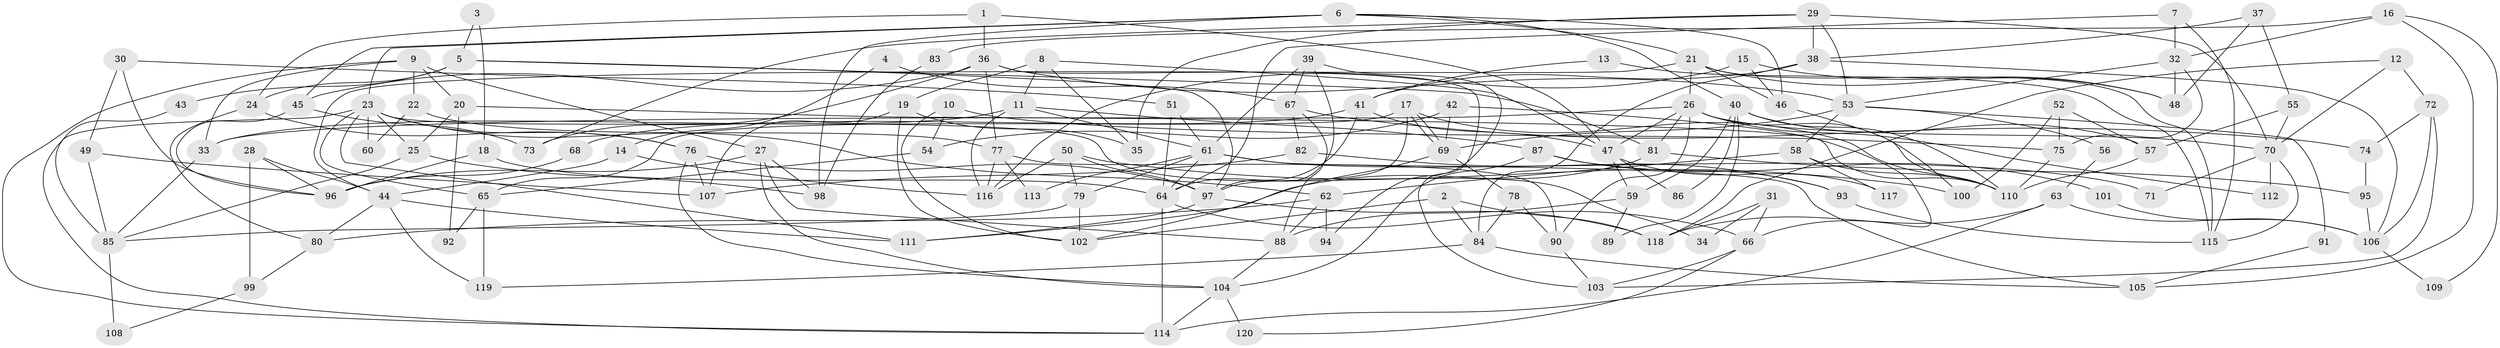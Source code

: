 // coarse degree distribution, {3: 0.19047619047619047, 2: 0.19047619047619047, 4: 0.20238095238095238, 7: 0.11904761904761904, 5: 0.17857142857142858, 10: 0.023809523809523808, 9: 0.011904761904761904, 6: 0.047619047619047616, 12: 0.011904761904761904, 8: 0.023809523809523808}
// Generated by graph-tools (version 1.1) at 2025/53/03/04/25 21:53:46]
// undirected, 120 vertices, 240 edges
graph export_dot {
graph [start="1"]
  node [color=gray90,style=filled];
  1;
  2;
  3;
  4;
  5;
  6;
  7;
  8;
  9;
  10;
  11;
  12;
  13;
  14;
  15;
  16;
  17;
  18;
  19;
  20;
  21;
  22;
  23;
  24;
  25;
  26;
  27;
  28;
  29;
  30;
  31;
  32;
  33;
  34;
  35;
  36;
  37;
  38;
  39;
  40;
  41;
  42;
  43;
  44;
  45;
  46;
  47;
  48;
  49;
  50;
  51;
  52;
  53;
  54;
  55;
  56;
  57;
  58;
  59;
  60;
  61;
  62;
  63;
  64;
  65;
  66;
  67;
  68;
  69;
  70;
  71;
  72;
  73;
  74;
  75;
  76;
  77;
  78;
  79;
  80;
  81;
  82;
  83;
  84;
  85;
  86;
  87;
  88;
  89;
  90;
  91;
  92;
  93;
  94;
  95;
  96;
  97;
  98;
  99;
  100;
  101;
  102;
  103;
  104;
  105;
  106;
  107;
  108;
  109;
  110;
  111;
  112;
  113;
  114;
  115;
  116;
  117;
  118;
  119;
  120;
  1 -- 24;
  1 -- 47;
  1 -- 36;
  2 -- 84;
  2 -- 118;
  2 -- 102;
  3 -- 18;
  3 -- 5;
  4 -- 14;
  4 -- 67;
  5 -- 97;
  5 -- 81;
  5 -- 24;
  5 -- 43;
  6 -- 98;
  6 -- 46;
  6 -- 21;
  6 -- 23;
  6 -- 40;
  6 -- 45;
  7 -- 32;
  7 -- 64;
  7 -- 115;
  8 -- 47;
  8 -- 19;
  8 -- 11;
  8 -- 35;
  9 -- 33;
  9 -- 114;
  9 -- 20;
  9 -- 22;
  9 -- 27;
  10 -- 102;
  10 -- 75;
  10 -- 54;
  11 -- 33;
  11 -- 61;
  11 -- 87;
  11 -- 116;
  12 -- 70;
  12 -- 118;
  12 -- 72;
  13 -- 115;
  13 -- 41;
  14 -- 116;
  14 -- 44;
  15 -- 116;
  15 -- 48;
  15 -- 46;
  16 -- 32;
  16 -- 105;
  16 -- 83;
  16 -- 109;
  17 -- 65;
  17 -- 69;
  17 -- 69;
  17 -- 97;
  17 -- 110;
  18 -- 96;
  18 -- 64;
  19 -- 107;
  19 -- 102;
  19 -- 35;
  20 -- 110;
  20 -- 25;
  20 -- 92;
  21 -- 115;
  21 -- 26;
  21 -- 44;
  21 -- 46;
  21 -- 48;
  22 -- 77;
  22 -- 60;
  23 -- 76;
  23 -- 25;
  23 -- 34;
  23 -- 60;
  23 -- 62;
  23 -- 65;
  23 -- 111;
  23 -- 114;
  24 -- 80;
  24 -- 76;
  25 -- 85;
  25 -- 98;
  26 -- 110;
  26 -- 33;
  26 -- 47;
  26 -- 70;
  26 -- 81;
  26 -- 90;
  26 -- 112;
  27 -- 104;
  27 -- 88;
  27 -- 96;
  27 -- 98;
  28 -- 44;
  28 -- 96;
  28 -- 99;
  29 -- 53;
  29 -- 35;
  29 -- 38;
  29 -- 70;
  29 -- 73;
  30 -- 49;
  30 -- 96;
  30 -- 51;
  31 -- 66;
  31 -- 118;
  31 -- 34;
  32 -- 48;
  32 -- 53;
  32 -- 75;
  33 -- 85;
  36 -- 45;
  36 -- 53;
  36 -- 73;
  36 -- 77;
  36 -- 103;
  37 -- 38;
  37 -- 55;
  37 -- 48;
  38 -- 41;
  38 -- 84;
  38 -- 106;
  39 -- 61;
  39 -- 97;
  39 -- 67;
  39 -- 94;
  40 -- 110;
  40 -- 57;
  40 -- 59;
  40 -- 86;
  40 -- 89;
  41 -- 47;
  41 -- 64;
  41 -- 68;
  42 -- 54;
  42 -- 66;
  42 -- 69;
  43 -- 85;
  44 -- 111;
  44 -- 80;
  44 -- 119;
  45 -- 73;
  45 -- 96;
  46 -- 100;
  47 -- 59;
  47 -- 86;
  47 -- 117;
  49 -- 107;
  49 -- 85;
  50 -- 116;
  50 -- 100;
  50 -- 79;
  50 -- 97;
  51 -- 61;
  51 -- 64;
  52 -- 57;
  52 -- 75;
  52 -- 100;
  53 -- 69;
  53 -- 56;
  53 -- 58;
  53 -- 91;
  54 -- 65;
  55 -- 57;
  55 -- 70;
  56 -- 63;
  57 -- 110;
  58 -- 62;
  58 -- 110;
  58 -- 117;
  59 -- 88;
  59 -- 89;
  61 -- 79;
  61 -- 64;
  61 -- 71;
  61 -- 105;
  61 -- 113;
  62 -- 88;
  62 -- 80;
  62 -- 94;
  63 -- 114;
  63 -- 106;
  63 -- 118;
  64 -- 66;
  64 -- 114;
  65 -- 119;
  65 -- 92;
  66 -- 103;
  66 -- 120;
  67 -- 88;
  67 -- 74;
  67 -- 82;
  68 -- 96;
  69 -- 78;
  69 -- 102;
  70 -- 71;
  70 -- 112;
  70 -- 115;
  72 -- 74;
  72 -- 103;
  72 -- 106;
  74 -- 95;
  75 -- 110;
  76 -- 97;
  76 -- 104;
  76 -- 107;
  77 -- 90;
  77 -- 113;
  77 -- 116;
  78 -- 90;
  78 -- 84;
  79 -- 102;
  79 -- 85;
  80 -- 99;
  81 -- 111;
  81 -- 95;
  82 -- 93;
  82 -- 107;
  83 -- 98;
  84 -- 105;
  84 -- 119;
  85 -- 108;
  87 -- 104;
  87 -- 93;
  87 -- 101;
  88 -- 104;
  90 -- 103;
  91 -- 105;
  93 -- 115;
  95 -- 106;
  97 -- 111;
  97 -- 118;
  99 -- 108;
  101 -- 106;
  104 -- 114;
  104 -- 120;
  106 -- 109;
}
